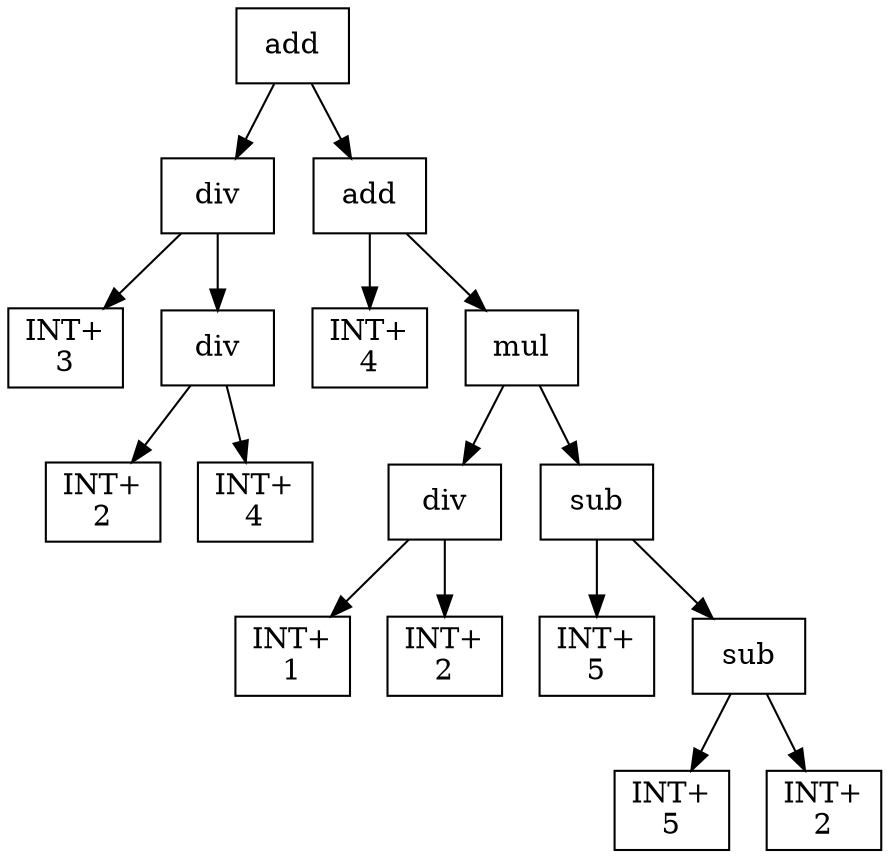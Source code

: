 digraph expr {
  node [shape=box];
  n1 [label="add"];
  n2 [label="div"];
  n3 [label="INT+\n3"];
  n4 [label="div"];
  n5 [label="INT+\n2"];
  n6 [label="INT+\n4"];
  n4 -> n5;
  n4 -> n6;
  n2 -> n3;
  n2 -> n4;
  n7 [label="add"];
  n8 [label="INT+\n4"];
  n9 [label="mul"];
  n10 [label="div"];
  n11 [label="INT+\n1"];
  n12 [label="INT+\n2"];
  n10 -> n11;
  n10 -> n12;
  n13 [label="sub"];
  n14 [label="INT+\n5"];
  n15 [label="sub"];
  n16 [label="INT+\n5"];
  n17 [label="INT+\n2"];
  n15 -> n16;
  n15 -> n17;
  n13 -> n14;
  n13 -> n15;
  n9 -> n10;
  n9 -> n13;
  n7 -> n8;
  n7 -> n9;
  n1 -> n2;
  n1 -> n7;
}